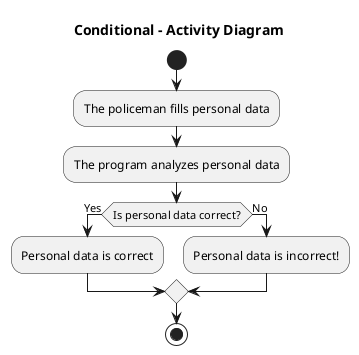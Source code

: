 @startuml
title Conditional - Activity Diagram 

start
:The policeman fills personal data;
:The program analyzes personal data;
if (Is personal data correct?) then (Yes)
  :Personal data is correct;
else (No)
  :Personal data is incorrect!;
endif
stop

@enduml
